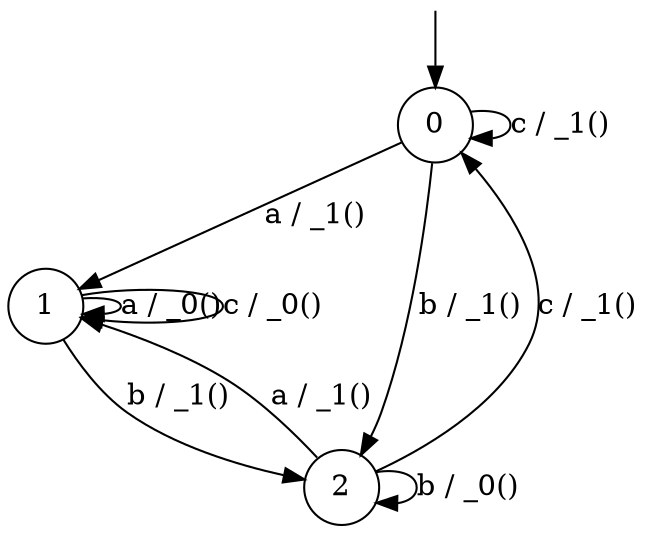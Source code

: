 digraph g {

	s0 [shape="circle" label="0"];
	s1 [shape="circle" label="1"];
	s2 [shape="circle" label="2"];
	s0 -> s1 [label="a / _1()"];
	s0 -> s2 [label="b / _1()"];
	s0 -> s0 [label="c / _1()"];
	s1 -> s1 [label="a / _0()"];
	s1 -> s2 [label="b / _1()"];
	s1 -> s1 [label="c / _0()"];
	s2 -> s1 [label="a / _1()"];
	s2 -> s2 [label="b / _0()"];
	s2 -> s0 [label="c / _1()"];

__start0 [label="" shape="none" width="0" height="0"];
__start0 -> s0;

}
